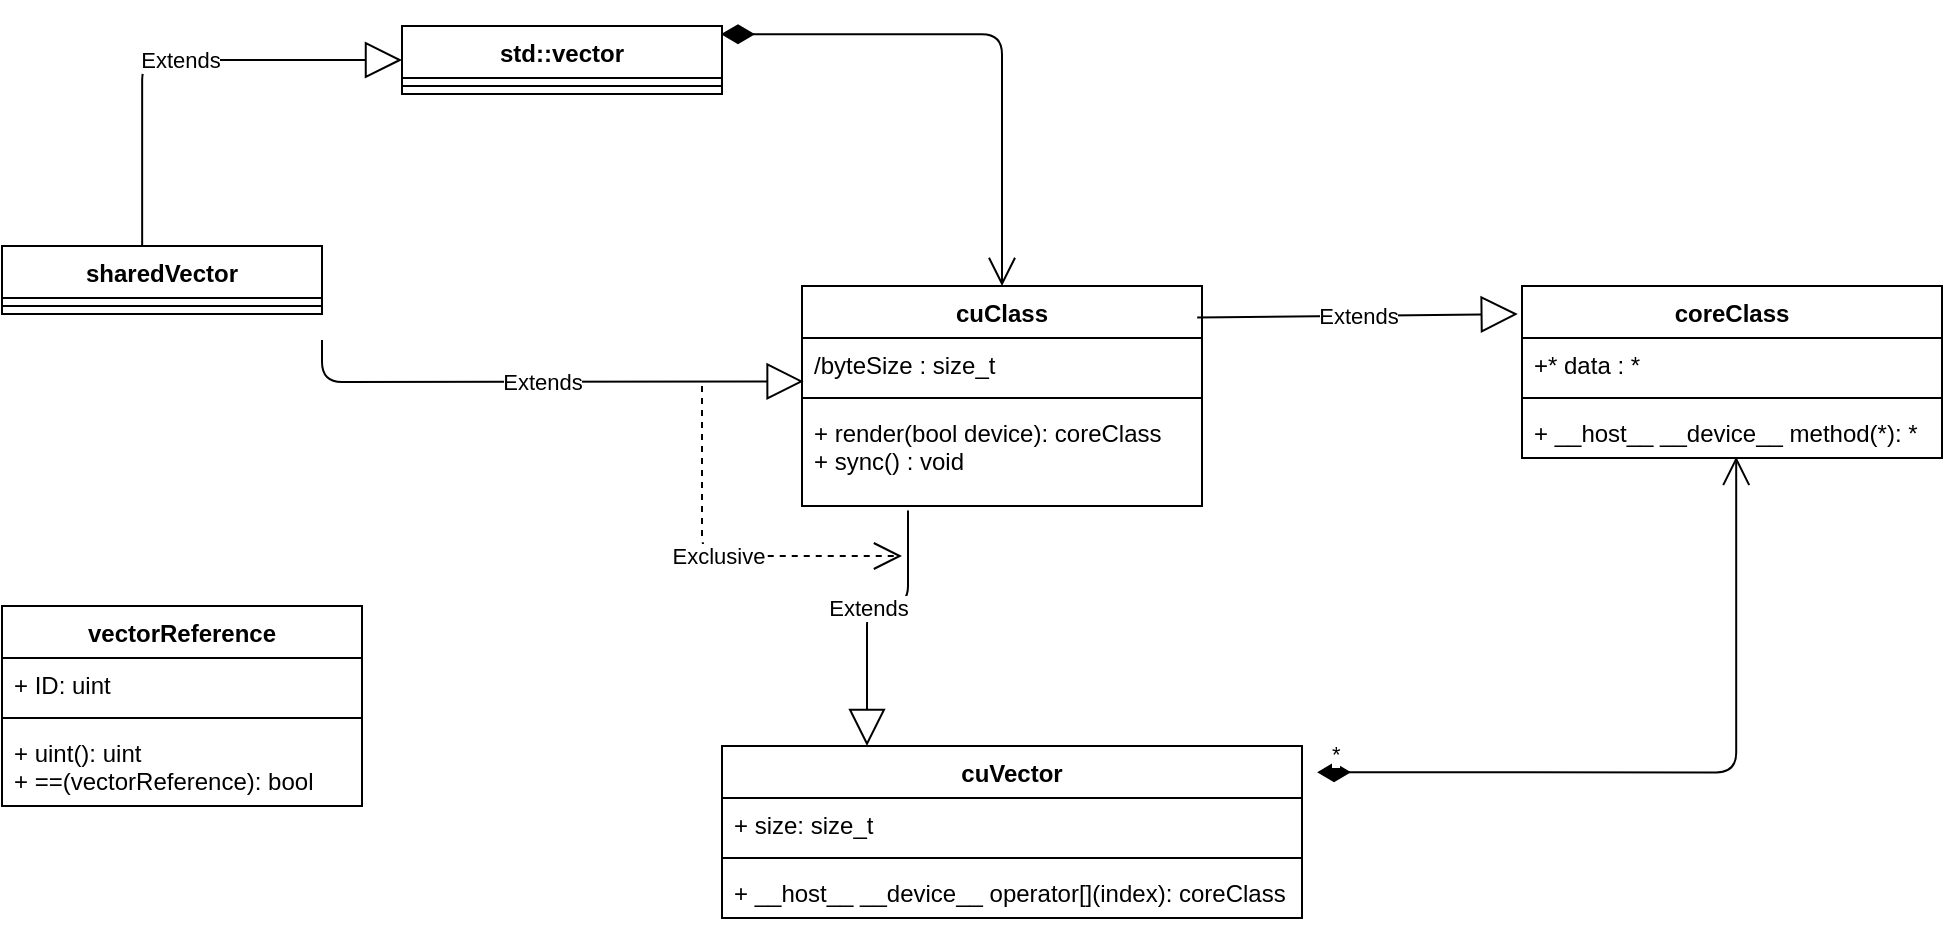 <mxfile version="13.0.3" type="device"><diagram id="C5RBs43oDa-KdzZeNtuy" name="Page-1"><mxGraphModel dx="1024" dy="592" grid="1" gridSize="10" guides="1" tooltips="1" connect="1" arrows="1" fold="1" page="1" pageScale="1" pageWidth="827" pageHeight="1169" math="0" shadow="0"><root><mxCell id="WIyWlLk6GJQsqaUBKTNV-0"/><mxCell id="WIyWlLk6GJQsqaUBKTNV-1" parent="WIyWlLk6GJQsqaUBKTNV-0"/><mxCell id="0WgLOmtaIvpCNvp_4qzX-0" value="sharedVector" style="swimlane;fontStyle=1;align=center;verticalAlign=top;childLayout=stackLayout;horizontal=1;startSize=26;horizontalStack=0;resizeParent=1;resizeParentMax=0;resizeLast=0;collapsible=1;marginBottom=0;" parent="WIyWlLk6GJQsqaUBKTNV-1" vertex="1"><mxGeometry x="100" y="150" width="160" height="34" as="geometry"/></mxCell><mxCell id="0WgLOmtaIvpCNvp_4qzX-2" value="" style="line;strokeWidth=1;fillColor=none;align=left;verticalAlign=middle;spacingTop=-1;spacingLeft=3;spacingRight=3;rotatable=0;labelPosition=right;points=[];portConstraint=eastwest;" parent="0WgLOmtaIvpCNvp_4qzX-0" vertex="1"><mxGeometry y="26" width="160" height="8" as="geometry"/></mxCell><mxCell id="0WgLOmtaIvpCNvp_4qzX-4" value="cuClass" style="swimlane;fontStyle=1;align=center;verticalAlign=top;childLayout=stackLayout;horizontal=1;startSize=26;horizontalStack=0;resizeParent=1;resizeParentMax=0;resizeLast=0;collapsible=1;marginBottom=0;" parent="WIyWlLk6GJQsqaUBKTNV-1" vertex="1"><mxGeometry x="500" y="170" width="200" height="110" as="geometry"/></mxCell><mxCell id="0WgLOmtaIvpCNvp_4qzX-5" value="/byteSize : size_t" style="text;strokeColor=none;fillColor=none;align=left;verticalAlign=top;spacingLeft=4;spacingRight=4;overflow=hidden;rotatable=0;points=[[0,0.5],[1,0.5]];portConstraint=eastwest;" parent="0WgLOmtaIvpCNvp_4qzX-4" vertex="1"><mxGeometry y="26" width="200" height="26" as="geometry"/></mxCell><mxCell id="0WgLOmtaIvpCNvp_4qzX-6" value="" style="line;strokeWidth=1;fillColor=none;align=left;verticalAlign=middle;spacingTop=-1;spacingLeft=3;spacingRight=3;rotatable=0;labelPosition=right;points=[];portConstraint=eastwest;" parent="0WgLOmtaIvpCNvp_4qzX-4" vertex="1"><mxGeometry y="52" width="200" height="8" as="geometry"/></mxCell><mxCell id="0WgLOmtaIvpCNvp_4qzX-7" value="+ render(bool device): coreClass&#10;+ sync() : void" style="text;strokeColor=none;fillColor=none;align=left;verticalAlign=top;spacingLeft=4;spacingRight=4;overflow=hidden;rotatable=0;points=[[0,0.5],[1,0.5]];portConstraint=eastwest;" parent="0WgLOmtaIvpCNvp_4qzX-4" vertex="1"><mxGeometry y="60" width="200" height="50" as="geometry"/></mxCell><mxCell id="0WgLOmtaIvpCNvp_4qzX-8" value="coreClass" style="swimlane;fontStyle=1;align=center;verticalAlign=top;childLayout=stackLayout;horizontal=1;startSize=26;horizontalStack=0;resizeParent=1;resizeParentMax=0;resizeLast=0;collapsible=1;marginBottom=0;" parent="WIyWlLk6GJQsqaUBKTNV-1" vertex="1"><mxGeometry x="860" y="170" width="210" height="86" as="geometry"/></mxCell><mxCell id="0WgLOmtaIvpCNvp_4qzX-9" value="+* data : *" style="text;strokeColor=none;fillColor=none;align=left;verticalAlign=top;spacingLeft=4;spacingRight=4;overflow=hidden;rotatable=0;points=[[0,0.5],[1,0.5]];portConstraint=eastwest;" parent="0WgLOmtaIvpCNvp_4qzX-8" vertex="1"><mxGeometry y="26" width="210" height="26" as="geometry"/></mxCell><mxCell id="0WgLOmtaIvpCNvp_4qzX-10" value="" style="line;strokeWidth=1;fillColor=none;align=left;verticalAlign=middle;spacingTop=-1;spacingLeft=3;spacingRight=3;rotatable=0;labelPosition=right;points=[];portConstraint=eastwest;" parent="0WgLOmtaIvpCNvp_4qzX-8" vertex="1"><mxGeometry y="52" width="210" height="8" as="geometry"/></mxCell><mxCell id="0WgLOmtaIvpCNvp_4qzX-11" value="+ __host__ __device__ method(*): *" style="text;strokeColor=none;fillColor=none;align=left;verticalAlign=top;spacingLeft=4;spacingRight=4;overflow=hidden;rotatable=0;points=[[0,0.5],[1,0.5]];portConstraint=eastwest;" parent="0WgLOmtaIvpCNvp_4qzX-8" vertex="1"><mxGeometry y="60" width="210" height="26" as="geometry"/></mxCell><mxCell id="0WgLOmtaIvpCNvp_4qzX-12" value="cuVector" style="swimlane;fontStyle=1;align=center;verticalAlign=top;childLayout=stackLayout;horizontal=1;startSize=26;horizontalStack=0;resizeParent=1;resizeParentMax=0;resizeLast=0;collapsible=1;marginBottom=0;" parent="WIyWlLk6GJQsqaUBKTNV-1" vertex="1"><mxGeometry x="460" y="400" width="290" height="86" as="geometry"/></mxCell><mxCell id="0WgLOmtaIvpCNvp_4qzX-13" value="+ size: size_t" style="text;strokeColor=none;fillColor=none;align=left;verticalAlign=top;spacingLeft=4;spacingRight=4;overflow=hidden;rotatable=0;points=[[0,0.5],[1,0.5]];portConstraint=eastwest;" parent="0WgLOmtaIvpCNvp_4qzX-12" vertex="1"><mxGeometry y="26" width="290" height="26" as="geometry"/></mxCell><mxCell id="0WgLOmtaIvpCNvp_4qzX-14" value="" style="line;strokeWidth=1;fillColor=none;align=left;verticalAlign=middle;spacingTop=-1;spacingLeft=3;spacingRight=3;rotatable=0;labelPosition=right;points=[];portConstraint=eastwest;" parent="0WgLOmtaIvpCNvp_4qzX-12" vertex="1"><mxGeometry y="52" width="290" height="8" as="geometry"/></mxCell><mxCell id="0WgLOmtaIvpCNvp_4qzX-15" value="+ __host__ __device__ operator[](index): coreClass" style="text;strokeColor=none;fillColor=none;align=left;verticalAlign=top;spacingLeft=4;spacingRight=4;overflow=hidden;rotatable=0;points=[[0,0.5],[1,0.5]];portConstraint=eastwest;" parent="0WgLOmtaIvpCNvp_4qzX-12" vertex="1"><mxGeometry y="60" width="290" height="26" as="geometry"/></mxCell><mxCell id="0WgLOmtaIvpCNvp_4qzX-19" value="Extends" style="endArrow=block;endSize=16;endFill=0;html=1;exitX=0.988;exitY=0.143;exitDx=0;exitDy=0;exitPerimeter=0;entryX=-0.01;entryY=0.163;entryDx=0;entryDy=0;entryPerimeter=0;" parent="WIyWlLk6GJQsqaUBKTNV-1" source="0WgLOmtaIvpCNvp_4qzX-4" target="0WgLOmtaIvpCNvp_4qzX-8" edge="1"><mxGeometry width="160" relative="1" as="geometry"><mxPoint x="800" y="370" as="sourcePoint"/><mxPoint x="960" y="370" as="targetPoint"/></mxGeometry></mxCell><mxCell id="0WgLOmtaIvpCNvp_4qzX-22" value="*" style="endArrow=open;html=1;endSize=12;startArrow=diamondThin;startSize=14;startFill=1;edgeStyle=orthogonalEdgeStyle;align=left;verticalAlign=bottom;exitX=1.026;exitY=0.153;exitDx=0;exitDy=0;entryX=0.51;entryY=0.978;entryDx=0;entryDy=0;entryPerimeter=0;exitPerimeter=0;" parent="WIyWlLk6GJQsqaUBKTNV-1" source="0WgLOmtaIvpCNvp_4qzX-12" target="0WgLOmtaIvpCNvp_4qzX-11" edge="1"><mxGeometry x="-0.971" relative="1" as="geometry"><mxPoint x="560" y="620" as="sourcePoint"/><mxPoint x="720" y="620" as="targetPoint"/><Array as="points"><mxPoint x="967" y="413"/></Array><mxPoint as="offset"/></mxGeometry></mxCell><mxCell id="0WgLOmtaIvpCNvp_4qzX-23" value="*" style="endArrow=open;html=1;endSize=12;startArrow=diamondThin;startSize=14;startFill=1;edgeStyle=orthogonalEdgeStyle;align=left;verticalAlign=bottom;exitX=0.997;exitY=0.12;exitDx=0;exitDy=0;exitPerimeter=0;entryX=0.5;entryY=0;entryDx=0;entryDy=0;" parent="WIyWlLk6GJQsqaUBKTNV-1" source="0WgLOmtaIvpCNvp_4qzX-25" target="0WgLOmtaIvpCNvp_4qzX-4" edge="1"><mxGeometry x="0.22" y="-190" relative="1" as="geometry"><mxPoint x="180" y="640" as="sourcePoint"/><mxPoint x="450" y="80" as="targetPoint"/><mxPoint as="offset"/></mxGeometry></mxCell><mxCell id="0WgLOmtaIvpCNvp_4qzX-25" value="std::vector" style="swimlane;fontStyle=1;align=center;verticalAlign=top;childLayout=stackLayout;horizontal=1;startSize=26;horizontalStack=0;resizeParent=1;resizeParentMax=0;resizeLast=0;collapsible=1;marginBottom=0;" parent="WIyWlLk6GJQsqaUBKTNV-1" vertex="1"><mxGeometry x="300" y="40" width="160" height="34" as="geometry"/></mxCell><mxCell id="0WgLOmtaIvpCNvp_4qzX-27" value="" style="line;strokeWidth=1;fillColor=none;align=left;verticalAlign=middle;spacingTop=-1;spacingLeft=3;spacingRight=3;rotatable=0;labelPosition=right;points=[];portConstraint=eastwest;" parent="0WgLOmtaIvpCNvp_4qzX-25" vertex="1"><mxGeometry y="26" width="160" height="8" as="geometry"/></mxCell><mxCell id="0WgLOmtaIvpCNvp_4qzX-29" value="Extends" style="endArrow=block;endSize=16;endFill=0;html=1;edgeStyle=elbowEdgeStyle;elbow=vertical;exitX=0.438;exitY=0;exitDx=0;exitDy=0;exitPerimeter=0;entryX=0;entryY=0.5;entryDx=0;entryDy=0;" parent="WIyWlLk6GJQsqaUBKTNV-1" source="0WgLOmtaIvpCNvp_4qzX-0" target="0WgLOmtaIvpCNvp_4qzX-25" edge="1"><mxGeometry width="160" relative="1" as="geometry"><mxPoint x="181.52" y="250.004" as="sourcePoint"/><mxPoint x="230" y="70" as="targetPoint"/><Array as="points"><mxPoint x="210" y="57"/></Array></mxGeometry></mxCell><mxCell id="0WgLOmtaIvpCNvp_4qzX-20" value="Extends" style="endArrow=block;endSize=16;endFill=0;html=1;edgeStyle=elbowEdgeStyle;elbow=vertical;exitX=0.265;exitY=1.046;exitDx=0;exitDy=0;exitPerimeter=0;entryX=0.25;entryY=0;entryDx=0;entryDy=0;" parent="WIyWlLk6GJQsqaUBKTNV-1" source="0WgLOmtaIvpCNvp_4qzX-7" target="0WgLOmtaIvpCNvp_4qzX-12" edge="1"><mxGeometry width="160" relative="1" as="geometry"><mxPoint x="380" y="140" as="sourcePoint"/><mxPoint x="280" y="470" as="targetPoint"/><Array as="points"><mxPoint x="640" y="330"/><mxPoint x="100" y="413"/><mxPoint x="270" y="413"/></Array></mxGeometry></mxCell><mxCell id="0WgLOmtaIvpCNvp_4qzX-24" value="Extends" style="endArrow=none;endSize=16;endFill=0;html=1;edgeStyle=elbowEdgeStyle;elbow=vertical;startArrow=block;startFill=0;strokeWidth=1;startSize=16;entryX=1;entryY=0.5;entryDx=0;entryDy=0;exitX=0.004;exitY=0.835;exitDx=0;exitDy=0;exitPerimeter=0;" parent="WIyWlLk6GJQsqaUBKTNV-1" source="0WgLOmtaIvpCNvp_4qzX-5" edge="1"><mxGeometry width="160" relative="1" as="geometry"><mxPoint x="350" y="140" as="sourcePoint"/><mxPoint x="260" y="197" as="targetPoint"/><Array as="points"><mxPoint x="250" y="218"/><mxPoint x="330" y="223"/><mxPoint x="420" y="162"/></Array></mxGeometry></mxCell><mxCell id="0WgLOmtaIvpCNvp_4qzX-32" value="Exclusive" style="endArrow=open;endSize=12;dashed=1;html=1;strokeWidth=1;edgeStyle=elbowEdgeStyle;elbow=vertical;" parent="WIyWlLk6GJQsqaUBKTNV-1" edge="1"><mxGeometry width="160" relative="1" as="geometry"><mxPoint x="450" y="220" as="sourcePoint"/><mxPoint x="550" y="305" as="targetPoint"/><Array as="points"><mxPoint x="490" y="305"/></Array></mxGeometry></mxCell><mxCell id="10j3ImQIzWT2nm-Mv-wB-0" value="vectorReference" style="swimlane;fontStyle=1;align=center;verticalAlign=top;childLayout=stackLayout;horizontal=1;startSize=26;horizontalStack=0;resizeParent=1;resizeParentMax=0;resizeLast=0;collapsible=1;marginBottom=0;" vertex="1" parent="WIyWlLk6GJQsqaUBKTNV-1"><mxGeometry x="100" y="330" width="180" height="100" as="geometry"/></mxCell><mxCell id="10j3ImQIzWT2nm-Mv-wB-1" value="+ ID: uint" style="text;strokeColor=none;fillColor=none;align=left;verticalAlign=top;spacingLeft=4;spacingRight=4;overflow=hidden;rotatable=0;points=[[0,0.5],[1,0.5]];portConstraint=eastwest;" vertex="1" parent="10j3ImQIzWT2nm-Mv-wB-0"><mxGeometry y="26" width="180" height="26" as="geometry"/></mxCell><mxCell id="10j3ImQIzWT2nm-Mv-wB-2" value="" style="line;strokeWidth=1;fillColor=none;align=left;verticalAlign=middle;spacingTop=-1;spacingLeft=3;spacingRight=3;rotatable=0;labelPosition=right;points=[];portConstraint=eastwest;" vertex="1" parent="10j3ImQIzWT2nm-Mv-wB-0"><mxGeometry y="52" width="180" height="8" as="geometry"/></mxCell><mxCell id="10j3ImQIzWT2nm-Mv-wB-3" value="+ uint(): uint&#10;+ ==(vectorReference): bool" style="text;strokeColor=none;fillColor=none;align=left;verticalAlign=top;spacingLeft=4;spacingRight=4;overflow=hidden;rotatable=0;points=[[0,0.5],[1,0.5]];portConstraint=eastwest;" vertex="1" parent="10j3ImQIzWT2nm-Mv-wB-0"><mxGeometry y="60" width="180" height="40" as="geometry"/></mxCell></root></mxGraphModel></diagram></mxfile>